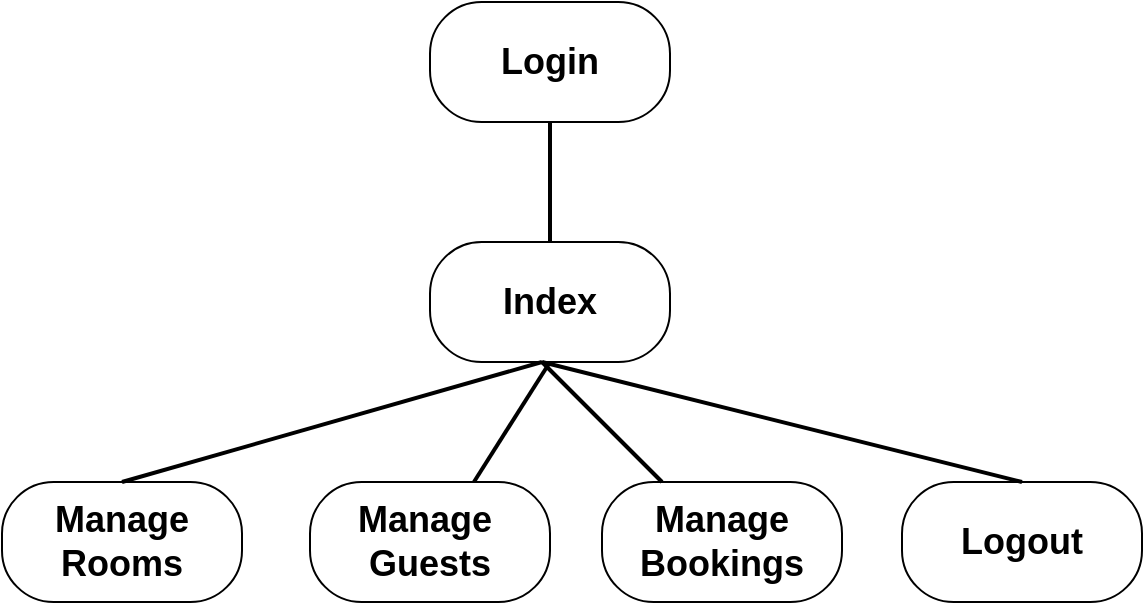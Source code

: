<mxfile version="20.8.16" type="device"><diagram name="Page-1" id="AaOlDllRwBlEHVobd_XU"><mxGraphModel dx="864" dy="512" grid="1" gridSize="10" guides="1" tooltips="1" connect="1" arrows="1" fold="1" page="1" pageScale="1" pageWidth="827" pageHeight="1169" math="0" shadow="0"><root><mxCell id="0"/><mxCell id="1" parent="0"/><mxCell id="RCwuypqIwR0TJxeOti6s-1" value="&lt;font style=&quot;font-size: 18px;&quot;&gt;&lt;b&gt;Login&lt;/b&gt;&lt;/font&gt;" style="rounded=1;whiteSpace=wrap;html=1;strokeColor=default;arcSize=43;" vertex="1" parent="1"><mxGeometry x="354" y="100" width="120" height="60" as="geometry"/></mxCell><mxCell id="RCwuypqIwR0TJxeOti6s-2" value="&lt;font style=&quot;font-size: 18px;&quot;&gt;&lt;b&gt;Index&lt;/b&gt;&lt;/font&gt;" style="rounded=1;whiteSpace=wrap;html=1;strokeColor=default;arcSize=43;" vertex="1" parent="1"><mxGeometry x="354" y="220" width="120" height="60" as="geometry"/></mxCell><mxCell id="RCwuypqIwR0TJxeOti6s-3" value="&lt;font style=&quot;font-size: 18px;&quot;&gt;&lt;b&gt;Manage&lt;br&gt;Rooms&lt;br&gt;&lt;/b&gt;&lt;/font&gt;" style="rounded=1;whiteSpace=wrap;html=1;strokeColor=default;arcSize=43;" vertex="1" parent="1"><mxGeometry x="140" y="340" width="120" height="60" as="geometry"/></mxCell><mxCell id="RCwuypqIwR0TJxeOti6s-4" value="&lt;font style=&quot;font-size: 18px;&quot;&gt;&lt;b&gt;Manage&amp;nbsp;&lt;br&gt;Guests&lt;br&gt;&lt;/b&gt;&lt;/font&gt;" style="rounded=1;whiteSpace=wrap;html=1;strokeColor=default;arcSize=43;" vertex="1" parent="1"><mxGeometry x="294" y="340" width="120" height="60" as="geometry"/></mxCell><mxCell id="RCwuypqIwR0TJxeOti6s-5" value="&lt;font style=&quot;font-size: 18px;&quot;&gt;&lt;b&gt;Manage&lt;br&gt;Bookings&lt;br&gt;&lt;/b&gt;&lt;/font&gt;" style="rounded=1;whiteSpace=wrap;html=1;strokeColor=default;arcSize=43;" vertex="1" parent="1"><mxGeometry x="440" y="340" width="120" height="60" as="geometry"/></mxCell><mxCell id="RCwuypqIwR0TJxeOti6s-6" value="&lt;font style=&quot;font-size: 18px;&quot;&gt;&lt;b&gt;Logout&lt;/b&gt;&lt;/font&gt;" style="rounded=1;whiteSpace=wrap;html=1;strokeColor=default;arcSize=43;" vertex="1" parent="1"><mxGeometry x="590" y="340" width="120" height="60" as="geometry"/></mxCell><mxCell id="RCwuypqIwR0TJxeOti6s-7" value="" style="endArrow=none;html=1;rounded=0;fontSize=18;entryX=0.5;entryY=1;entryDx=0;entryDy=0;exitX=0.5;exitY=0;exitDx=0;exitDy=0;strokeWidth=2;" edge="1" parent="1" source="RCwuypqIwR0TJxeOti6s-2" target="RCwuypqIwR0TJxeOti6s-1"><mxGeometry width="50" height="50" relative="1" as="geometry"><mxPoint x="390" y="230" as="sourcePoint"/><mxPoint x="440" y="180" as="targetPoint"/></mxGeometry></mxCell><mxCell id="RCwuypqIwR0TJxeOti6s-9" value="" style="endArrow=none;html=1;rounded=0;strokeWidth=2;fontSize=18;exitX=0.5;exitY=0;exitDx=0;exitDy=0;" edge="1" parent="1" source="RCwuypqIwR0TJxeOti6s-3"><mxGeometry width="50" height="50" relative="1" as="geometry"><mxPoint x="390" y="230" as="sourcePoint"/><mxPoint x="410" y="280" as="targetPoint"/></mxGeometry></mxCell><mxCell id="RCwuypqIwR0TJxeOti6s-10" value="" style="endArrow=none;html=1;rounded=0;strokeWidth=2;fontSize=18;exitX=0.683;exitY=0;exitDx=0;exitDy=0;exitPerimeter=0;" edge="1" parent="1" source="RCwuypqIwR0TJxeOti6s-4"><mxGeometry width="50" height="50" relative="1" as="geometry"><mxPoint x="390" y="230" as="sourcePoint"/><mxPoint x="414" y="280" as="targetPoint"/></mxGeometry></mxCell><mxCell id="RCwuypqIwR0TJxeOti6s-11" value="" style="endArrow=none;html=1;rounded=0;strokeWidth=2;fontSize=18;entryX=0.25;entryY=0;entryDx=0;entryDy=0;" edge="1" parent="1" target="RCwuypqIwR0TJxeOti6s-5"><mxGeometry width="50" height="50" relative="1" as="geometry"><mxPoint x="410" y="280" as="sourcePoint"/><mxPoint x="440" y="180" as="targetPoint"/></mxGeometry></mxCell><mxCell id="RCwuypqIwR0TJxeOti6s-12" value="" style="endArrow=none;html=1;rounded=0;strokeWidth=2;fontSize=18;entryX=0.5;entryY=0;entryDx=0;entryDy=0;" edge="1" parent="1" target="RCwuypqIwR0TJxeOti6s-6"><mxGeometry width="50" height="50" relative="1" as="geometry"><mxPoint x="410" y="280" as="sourcePoint"/><mxPoint x="440" y="180" as="targetPoint"/></mxGeometry></mxCell></root></mxGraphModel></diagram></mxfile>